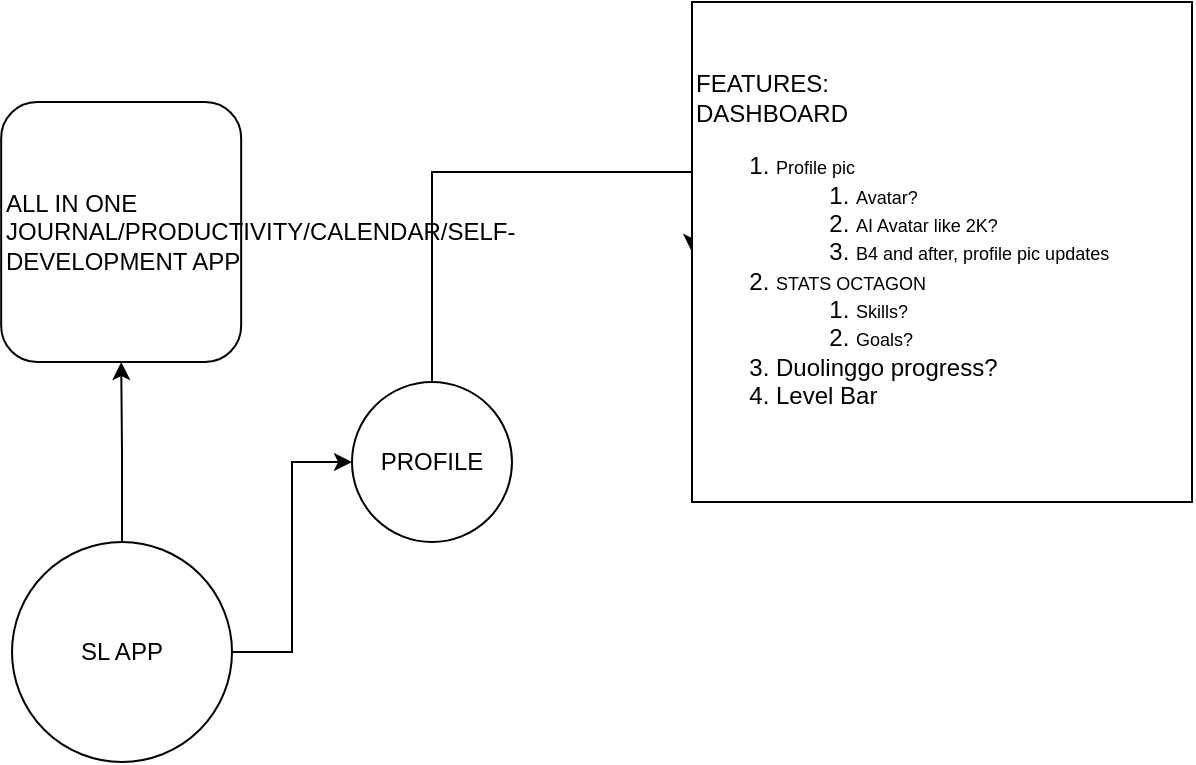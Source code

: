 <mxfile version="26.2.8">
  <diagram id="C5RBs43oDa-KdzZeNtuy" name="Page-1">
    <mxGraphModel dx="917" dy="740" grid="1" gridSize="10" guides="1" tooltips="1" connect="1" arrows="1" fold="1" page="1" pageScale="1" pageWidth="1169" pageHeight="827" math="0" shadow="0">
      <root>
        <mxCell id="WIyWlLk6GJQsqaUBKTNV-0" />
        <mxCell id="WIyWlLk6GJQsqaUBKTNV-1" parent="WIyWlLk6GJQsqaUBKTNV-0" />
        <mxCell id="L8t9qLYY271vcaY5Ddke-1" style="edgeStyle=orthogonalEdgeStyle;rounded=0;orthogonalLoop=1;jettySize=auto;html=1;exitX=1;exitY=0.5;exitDx=0;exitDy=0;entryX=0;entryY=0.5;entryDx=0;entryDy=0;" edge="1" parent="WIyWlLk6GJQsqaUBKTNV-1" source="L8t9qLYY271vcaY5Ddke-0" target="L8t9qLYY271vcaY5Ddke-3">
          <mxGeometry relative="1" as="geometry">
            <mxPoint x="310" y="275" as="targetPoint" />
          </mxGeometry>
        </mxCell>
        <mxCell id="L8t9qLYY271vcaY5Ddke-6" style="edgeStyle=orthogonalEdgeStyle;rounded=0;orthogonalLoop=1;jettySize=auto;html=1;exitX=0.5;exitY=0;exitDx=0;exitDy=0;" edge="1" parent="WIyWlLk6GJQsqaUBKTNV-1" source="L8t9qLYY271vcaY5Ddke-0" target="L8t9qLYY271vcaY5Ddke-7">
          <mxGeometry relative="1" as="geometry">
            <mxPoint x="74.579" y="160" as="targetPoint" />
          </mxGeometry>
        </mxCell>
        <mxCell id="L8t9qLYY271vcaY5Ddke-0" value="SL APP" style="ellipse;whiteSpace=wrap;html=1;aspect=fixed;" vertex="1" parent="WIyWlLk6GJQsqaUBKTNV-1">
          <mxGeometry x="20" y="280" width="110" height="110" as="geometry" />
        </mxCell>
        <mxCell id="L8t9qLYY271vcaY5Ddke-4" style="edgeStyle=orthogonalEdgeStyle;rounded=0;orthogonalLoop=1;jettySize=auto;html=1;exitX=0.5;exitY=0;exitDx=0;exitDy=0;entryX=0;entryY=0.5;entryDx=0;entryDy=0;" edge="1" parent="WIyWlLk6GJQsqaUBKTNV-1" source="L8t9qLYY271vcaY5Ddke-3" target="L8t9qLYY271vcaY5Ddke-5">
          <mxGeometry relative="1" as="geometry">
            <mxPoint x="430.0" y="160" as="targetPoint" />
            <Array as="points">
              <mxPoint x="230" y="95" />
            </Array>
          </mxGeometry>
        </mxCell>
        <mxCell id="L8t9qLYY271vcaY5Ddke-3" value="PROFILE" style="ellipse;whiteSpace=wrap;html=1;aspect=fixed;" vertex="1" parent="WIyWlLk6GJQsqaUBKTNV-1">
          <mxGeometry x="190" y="200" width="80" height="80" as="geometry" />
        </mxCell>
        <mxCell id="L8t9qLYY271vcaY5Ddke-5" value="&lt;div align=&quot;left&quot;&gt;FEATURES:&lt;/div&gt;&lt;div align=&quot;left&quot;&gt;DASHBOARD&lt;ol&gt;&lt;li&gt;&lt;font style=&quot;font-size: 9px;&quot;&gt;Profile pic&lt;/font&gt;&lt;/li&gt;&lt;ol&gt;&lt;li&gt;&lt;font style=&quot;font-size: 9px;&quot;&gt;Avatar?&lt;/font&gt;&lt;/li&gt;&lt;li&gt;&lt;font style=&quot;font-size: 9px;&quot;&gt;AI Avatar like 2K?&lt;/font&gt;&lt;/li&gt;&lt;li&gt;&lt;font style=&quot;font-size: 9px;&quot;&gt;B4 and after, profile pic updates&lt;/font&gt;&lt;/li&gt;&lt;/ol&gt;&lt;li&gt;&lt;font style=&quot;font-size: 9px;&quot;&gt;STATS OCTAGON&lt;/font&gt;&lt;/li&gt;&lt;ol&gt;&lt;li&gt;&lt;font style=&quot;font-size: 9px;&quot;&gt;Skills?&lt;/font&gt;&lt;/li&gt;&lt;li&gt;&lt;font style=&quot;font-size: 9px;&quot;&gt;Goals?&lt;/font&gt;&lt;/li&gt;&lt;/ol&gt;&lt;li&gt;Duolinggo progress?&lt;/li&gt;&lt;li&gt;Level Bar&lt;/li&gt;&lt;/ol&gt;&lt;/div&gt;" style="whiteSpace=wrap;html=1;aspect=fixed;align=left;" vertex="1" parent="WIyWlLk6GJQsqaUBKTNV-1">
          <mxGeometry x="360" y="10" width="250" height="250" as="geometry" />
        </mxCell>
        <mxCell id="L8t9qLYY271vcaY5Ddke-7" value="ALL IN ONE JOURNAL/PRODUCTIVITY/CALENDAR/SELF-DEVELOPMENT APP" style="rounded=1;whiteSpace=wrap;html=1;align=left;" vertex="1" parent="WIyWlLk6GJQsqaUBKTNV-1">
          <mxGeometry x="14.58" y="60" width="120" height="130" as="geometry" />
        </mxCell>
      </root>
    </mxGraphModel>
  </diagram>
</mxfile>
